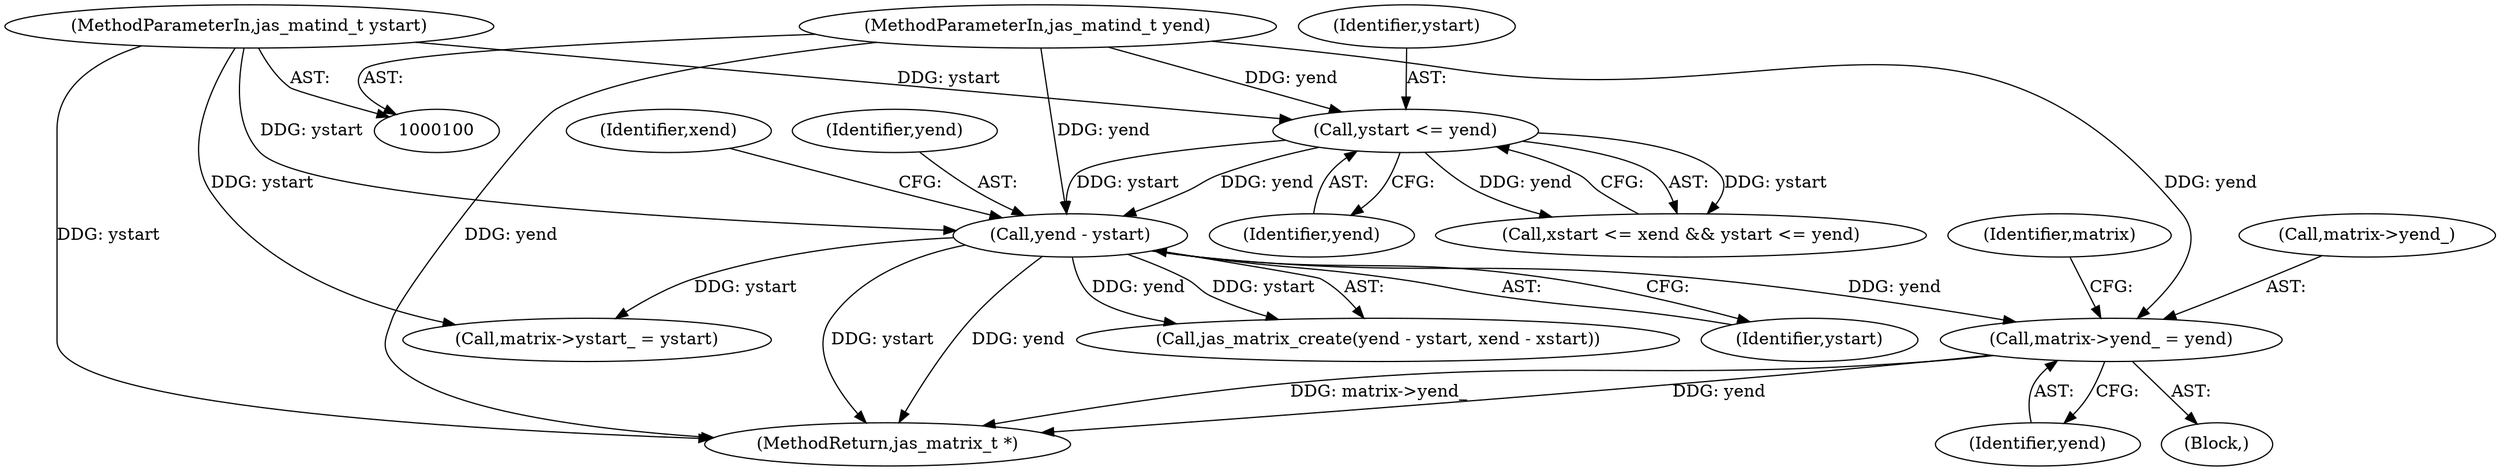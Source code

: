 digraph "0_jasper_d42b2388f7f8e0332c846675133acea151fc557a_27@pointer" {
"1000144" [label="(Call,matrix->yend_ = yend)"];
"1000120" [label="(Call,yend - ystart)"];
"1000112" [label="(Call,ystart <= yend)"];
"1000102" [label="(MethodParameterIn,jas_matind_t ystart)"];
"1000104" [label="(MethodParameterIn,jas_matind_t yend)"];
"1000144" [label="(Call,matrix->yend_ = yend)"];
"1000148" [label="(Identifier,yend)"];
"1000102" [label="(MethodParameterIn,jas_matind_t ystart)"];
"1000150" [label="(Identifier,matrix)"];
"1000119" [label="(Call,jas_matrix_create(yend - ystart, xend - xstart))"];
"1000122" [label="(Identifier,ystart)"];
"1000134" [label="(Call,matrix->ystart_ = ystart)"];
"1000121" [label="(Identifier,yend)"];
"1000114" [label="(Identifier,yend)"];
"1000124" [label="(Identifier,xend)"];
"1000145" [label="(Call,matrix->yend_)"];
"1000112" [label="(Call,ystart <= yend)"];
"1000108" [label="(Call,xstart <= xend && ystart <= yend)"];
"1000105" [label="(Block,)"];
"1000151" [label="(MethodReturn,jas_matrix_t *)"];
"1000113" [label="(Identifier,ystart)"];
"1000104" [label="(MethodParameterIn,jas_matind_t yend)"];
"1000120" [label="(Call,yend - ystart)"];
"1000144" -> "1000105"  [label="AST: "];
"1000144" -> "1000148"  [label="CFG: "];
"1000145" -> "1000144"  [label="AST: "];
"1000148" -> "1000144"  [label="AST: "];
"1000150" -> "1000144"  [label="CFG: "];
"1000144" -> "1000151"  [label="DDG: yend"];
"1000144" -> "1000151"  [label="DDG: matrix->yend_"];
"1000120" -> "1000144"  [label="DDG: yend"];
"1000104" -> "1000144"  [label="DDG: yend"];
"1000120" -> "1000119"  [label="AST: "];
"1000120" -> "1000122"  [label="CFG: "];
"1000121" -> "1000120"  [label="AST: "];
"1000122" -> "1000120"  [label="AST: "];
"1000124" -> "1000120"  [label="CFG: "];
"1000120" -> "1000151"  [label="DDG: yend"];
"1000120" -> "1000151"  [label="DDG: ystart"];
"1000120" -> "1000119"  [label="DDG: yend"];
"1000120" -> "1000119"  [label="DDG: ystart"];
"1000112" -> "1000120"  [label="DDG: yend"];
"1000112" -> "1000120"  [label="DDG: ystart"];
"1000104" -> "1000120"  [label="DDG: yend"];
"1000102" -> "1000120"  [label="DDG: ystart"];
"1000120" -> "1000134"  [label="DDG: ystart"];
"1000112" -> "1000108"  [label="AST: "];
"1000112" -> "1000114"  [label="CFG: "];
"1000113" -> "1000112"  [label="AST: "];
"1000114" -> "1000112"  [label="AST: "];
"1000108" -> "1000112"  [label="CFG: "];
"1000112" -> "1000108"  [label="DDG: ystart"];
"1000112" -> "1000108"  [label="DDG: yend"];
"1000102" -> "1000112"  [label="DDG: ystart"];
"1000104" -> "1000112"  [label="DDG: yend"];
"1000102" -> "1000100"  [label="AST: "];
"1000102" -> "1000151"  [label="DDG: ystart"];
"1000102" -> "1000134"  [label="DDG: ystart"];
"1000104" -> "1000100"  [label="AST: "];
"1000104" -> "1000151"  [label="DDG: yend"];
}
